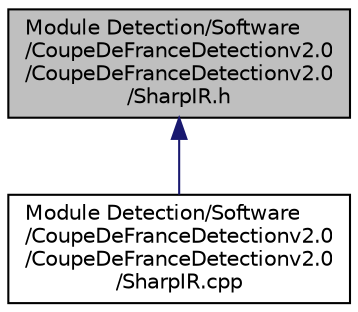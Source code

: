 digraph "Module Detection/Software/CoupeDeFranceDetectionv2.0/CoupeDeFranceDetectionv2.0/SharpIR.h"
{
  edge [fontname="Helvetica",fontsize="10",labelfontname="Helvetica",labelfontsize="10"];
  node [fontname="Helvetica",fontsize="10",shape=record];
  Node1 [label="Module Detection/Software\l/CoupeDeFranceDetectionv2.0\l/CoupeDeFranceDetectionv2.0\l/SharpIR.h",height=0.2,width=0.4,color="black", fillcolor="grey75", style="filled" fontcolor="black"];
  Node1 -> Node2 [dir="back",color="midnightblue",fontsize="10",style="solid",fontname="Helvetica"];
  Node2 [label="Module Detection/Software\l/CoupeDeFranceDetectionv2.0\l/CoupeDeFranceDetectionv2.0\l/SharpIR.cpp",height=0.2,width=0.4,color="black", fillcolor="white", style="filled",URL="$_sharp_i_r_8cpp.html"];
}
